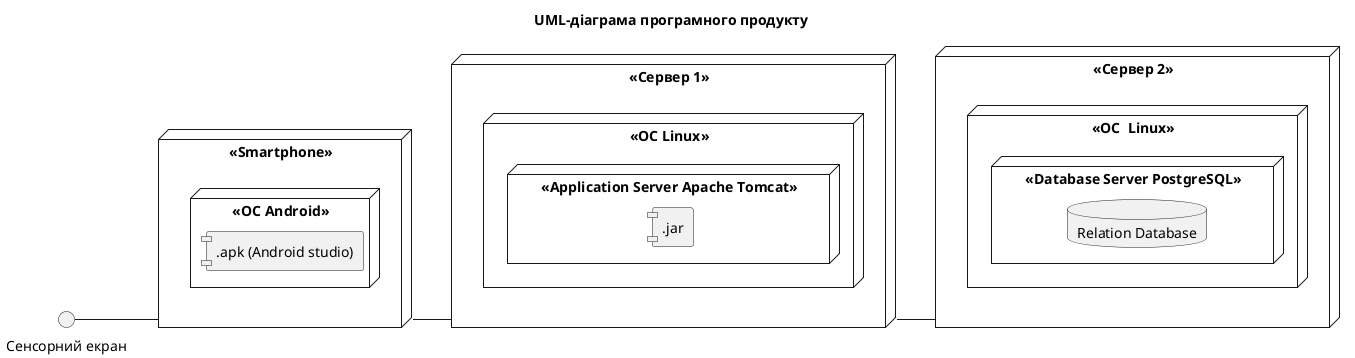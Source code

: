 @startuml

title UML-діаграма програмного продукту

left to right direction

skinparam componentStyle uml1

node "<<Smartphone>>" as smartphone {
	node "<<OС Android>>" {
		component [.apk (Android studio)]
	}
}

interface "Сенсорний екран"

node "<<Сервер 1>>" as server_1 {
	node "<<OС Linux>>" {
		node "<<Application Server Apache Tomcat>>" {
			component [.jar]
		}
	}
}

node "<<Сервер 2>>" as server_2 {
	node "<<OС  Linux>>" {
		node "<<Database Server PostgreSQL>>" {
			database "Relation Database"
		}
	}
}

(Сенсорний екран) -- smartphone

smartphone -- server_1

server_1 -- server_2

@enduml
